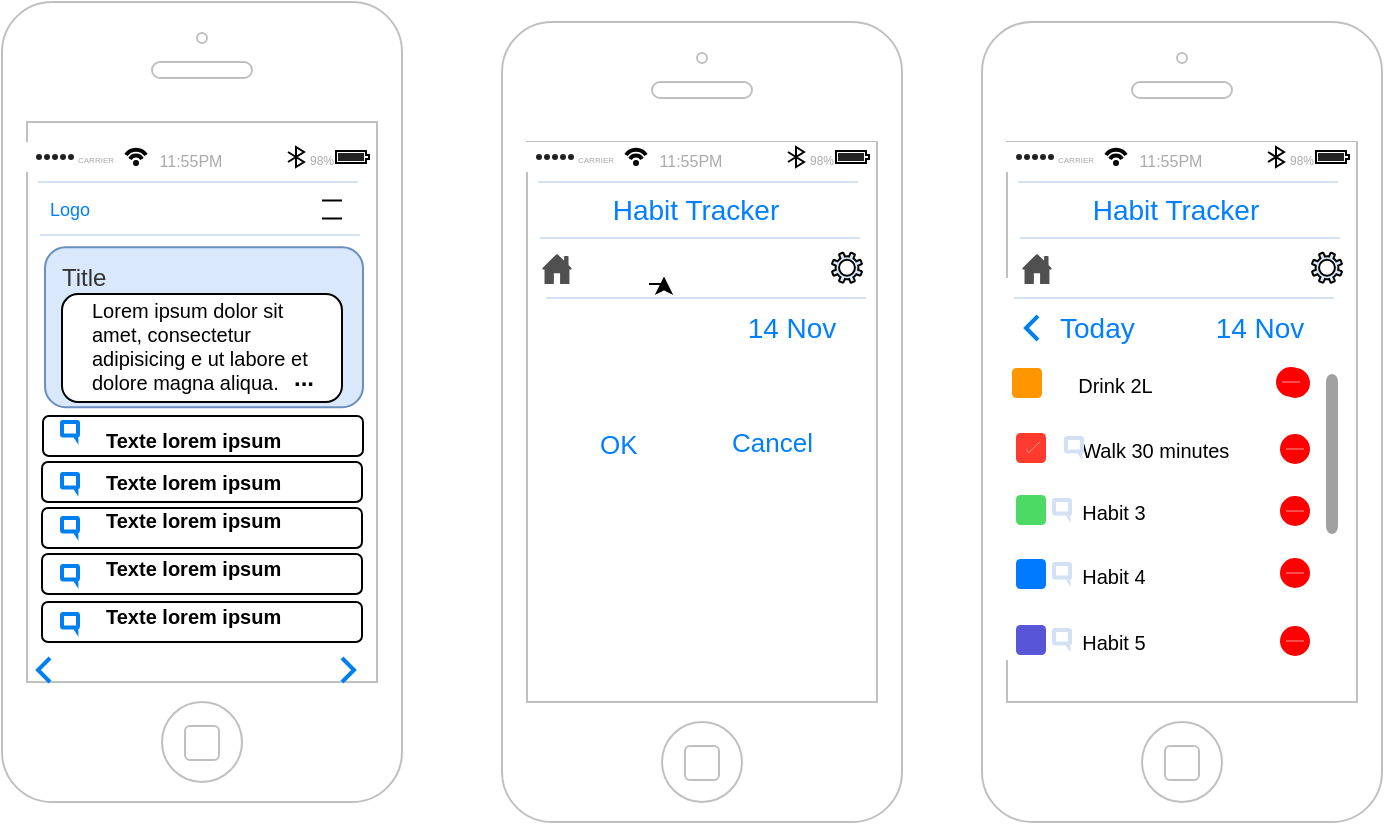 <mxfile version="21.1.5" type="github" pages="2">
  <diagram id="846f32cc-e7a7-a987-f8ec-650622d98a86" name="User mockups">
    <mxGraphModel dx="724" dy="333" grid="1" gridSize="10" guides="1" tooltips="1" connect="1" arrows="1" fold="1" page="1" pageScale="1" pageWidth="850" pageHeight="1100" background="#ffffff" math="0" shadow="0">
      <root>
        <mxCell id="0" />
        <mxCell id="1" parent="0" />
        <mxCell id="118" value="&lt;span style=&quot;font-family: &amp;#34;helvetica&amp;#34; ; font-style: normal ; letter-spacing: normal ; text-align: center ; text-indent: 0px ; text-transform: none ; white-space: nowrap ; word-spacing: 0px ; display: inline ; float: none&quot;&gt;&lt;font style=&quot;font-size: 14px&quot;&gt;Today&lt;/font&gt;&lt;/span&gt;" style="text;html=1;fontSize=14;fontColor=#007FFF;" parent="1" vertex="1">
          <mxGeometry x="397" y="148" width="60" height="30" as="geometry" />
        </mxCell>
        <mxCell id="2" value="" style="html=1;verticalLabelPosition=bottom;labelBackgroundColor=#ffffff;verticalAlign=top;shadow=0;dashed=0;strokeWidth=1;shape=mxgraph.ios7.misc.iphone;fillColor=#ffffff;strokeColor=#c0c0c0;movable=1;resizable=1;rotatable=1;deletable=1;editable=1;locked=0;connectable=1;" parent="1" vertex="1">
          <mxGeometry x="110" width="200" height="400" as="geometry" />
        </mxCell>
        <mxCell id="5" value="" style="html=1;strokeWidth=1;shadow=0;dashed=0;shape=mxgraph.ios7ui.appBar;fillColor=#ffffff;gradientColor=none;" parent="1" vertex="1">
          <mxGeometry x="122" y="70" width="175" height="15" as="geometry" />
        </mxCell>
        <mxCell id="6" value="CARRIER" style="shape=rect;align=left;fontSize=8;spacingLeft=24;fontSize=4;fontColor=#aaaaaa;strokeColor=none;fillColor=none;spacingTop=4;" parent="5" vertex="1">
          <mxGeometry y="0.5" width="50" height="13" relative="1" as="geometry">
            <mxPoint y="-6.5" as="offset" />
          </mxGeometry>
        </mxCell>
        <mxCell id="7" value="11:55PM" style="shape=rect;fontSize=8;fontColor=#aaaaaa;strokeColor=none;fillColor=none;spacingTop=4;" parent="5" vertex="1">
          <mxGeometry x="0.5" y="0.5" width="50" height="13" relative="1" as="geometry">
            <mxPoint x="-30" y="-6.5" as="offset" />
          </mxGeometry>
        </mxCell>
        <mxCell id="8" value="98%" style="shape=rect;align=right;fontSize=8;spacingRight=19;fontSize=6;fontColor=#aaaaaa;strokeColor=none;fillColor=none;spacingTop=4;" parent="5" vertex="1">
          <mxGeometry x="1" y="0.5" width="45" height="13" relative="1" as="geometry">
            <mxPoint x="-45" y="-6.5" as="offset" />
          </mxGeometry>
        </mxCell>
        <mxCell id="48" value="&lt;font style=&quot;font-size: 9px;&quot;&gt;Logo&lt;/font&gt;" style="text;html=1;strokeColor=none;fillColor=none;align=center;verticalAlign=middle;whiteSpace=wrap;rounded=0;fontSize=14;fontColor=#007FFF;" parent="1" vertex="1">
          <mxGeometry x="128" y="94" width="32" height="16" as="geometry" />
        </mxCell>
        <mxCell id="54" value="" style="line;strokeWidth=1;html=1;fillColor=none;fontSize=14;fontColor=#007FFF;strokeColor=#D4E1F5;" parent="1" vertex="1">
          <mxGeometry x="129" y="110" width="160" height="13" as="geometry" />
        </mxCell>
        <mxCell id="57" value="" style="line;strokeWidth=1;html=1;fillColor=none;fontSize=14;fontColor=#007FFF;strokeColor=#D4E1F5;" parent="1" vertex="1">
          <mxGeometry x="128" y="85" width="160" height="10" as="geometry" />
        </mxCell>
        <mxCell id="92" value="" style="html=1;verticalLabelPosition=bottom;labelBackgroundColor=#ffffff;verticalAlign=top;shadow=0;dashed=0;strokeWidth=1;shape=mxgraph.ios7.misc.iphone;fillColor=#ffffff;strokeColor=#c0c0c0;" parent="1" vertex="1">
          <mxGeometry x="360" y="10" width="200" height="400" as="geometry" />
        </mxCell>
        <mxCell id="93" value="" style="html=1;strokeWidth=1;shadow=0;dashed=0;shape=mxgraph.ios7ui.appBar;fillColor=#ffffff;gradientColor=none;" parent="1" vertex="1">
          <mxGeometry x="372" y="70" width="175" height="15" as="geometry" />
        </mxCell>
        <mxCell id="94" value="CARRIER" style="shape=rect;align=left;fontSize=8;spacingLeft=24;fontSize=4;fontColor=#aaaaaa;strokeColor=none;fillColor=none;spacingTop=4;" parent="93" vertex="1">
          <mxGeometry y="0.5" width="50" height="13" relative="1" as="geometry">
            <mxPoint y="-6.5" as="offset" />
          </mxGeometry>
        </mxCell>
        <mxCell id="95" value="11:55PM" style="shape=rect;fontSize=8;fontColor=#aaaaaa;strokeColor=none;fillColor=none;spacingTop=4;" parent="93" vertex="1">
          <mxGeometry x="0.5" y="0.5" width="50" height="13" relative="1" as="geometry">
            <mxPoint x="-30" y="-6.5" as="offset" />
          </mxGeometry>
        </mxCell>
        <mxCell id="96" value="98%" style="shape=rect;align=right;fontSize=8;spacingRight=19;fontSize=6;fontColor=#aaaaaa;strokeColor=none;fillColor=none;spacingTop=4;" parent="93" vertex="1">
          <mxGeometry x="1" y="0.5" width="45" height="13" relative="1" as="geometry">
            <mxPoint x="-45" y="-6.5" as="offset" />
          </mxGeometry>
        </mxCell>
        <mxCell id="97" value="" style="shape=rect;strokeColor=none;fillColor=#ffffff;gradientColor=none;shadow=0;" parent="1" vertex="1">
          <mxGeometry x="378" y="138" width="166" height="190" as="geometry" />
        </mxCell>
        <mxCell id="117" value="" style="html=1;verticalLabelPosition=bottom;labelBackgroundColor=#ffffff;verticalAlign=top;shadow=0;dashed=0;strokeWidth=2;shape=mxgraph.ios7.misc.left;strokeColor=#0080f0;fillColor=none;" parent="1" vertex="1">
          <mxGeometry x="128" y="328" width="6" height="12" as="geometry" />
        </mxCell>
        <mxCell id="119" value="" style="shadow=0;dashed=0;html=1;strokeColor=#000000;shape=mxgraph.mscae.enterprise.settings;fillColor=#dae8fc;fontSize=14;fontColor=#007FFF;" parent="1" vertex="1">
          <mxGeometry x="525" y="125.348" width="15" height="15" as="geometry" />
        </mxCell>
        <mxCell id="120" value="" style="shape=image;html=1;verticalAlign=top;verticalLabelPosition=bottom;labelBackgroundColor=#ffffff;imageAspect=0;aspect=fixed;image=https://cdn0.iconfinder.com/data/icons/feather/96/591273-bar-graph2-128.png;strokeColor=#007FFF;strokeWidth=4;fillColor=none;fontSize=14;fontColor=#007FFF;" parent="1" vertex="1">
          <mxGeometry x="474" y="126" width="15" height="15" as="geometry" />
        </mxCell>
        <mxCell id="121" value="" style="shadow=0;dashed=0;html=1;strokeColor=none;fillColor=#505050;labelPosition=center;verticalLabelPosition=bottom;verticalAlign=top;shape=mxgraph.office.concepts.home;fontSize=14;fontColor=#007FFF;" parent="1" vertex="1">
          <mxGeometry x="380" y="126" width="15" height="15" as="geometry" />
        </mxCell>
        <mxCell id="122" value="" style="shape=image;html=1;verticalAlign=top;verticalLabelPosition=bottom;labelBackgroundColor=#ffffff;imageAspect=0;aspect=fixed;image=https://cdn4.iconfinder.com/data/icons/wirecons-free-vector-icons/32/add-128.png;strokeColor=#000000;strokeWidth=4;fillColor=none;fontSize=14;fontColor=#007FFF;" parent="1" vertex="1">
          <mxGeometry x="426" y="126" width="15" height="15" as="geometry" />
        </mxCell>
        <mxCell id="123" value="Habit Tracker" style="text;html=1;strokeColor=none;fillColor=none;align=center;verticalAlign=middle;whiteSpace=wrap;rounded=0;fontSize=14;fontColor=#007FFF;" parent="1" vertex="1">
          <mxGeometry x="392" y="94" width="130" height="20" as="geometry" />
        </mxCell>
        <mxCell id="124" value="" style="line;strokeWidth=1;html=1;fillColor=none;fontSize=14;fontColor=#007FFF;strokeColor=#D4E1F5;" parent="1" vertex="1">
          <mxGeometry x="379" y="113" width="160" height="10" as="geometry" />
        </mxCell>
        <mxCell id="125" value="" style="line;strokeWidth=1;html=1;fillColor=none;fontSize=14;fontColor=#007FFF;strokeColor=#D4E1F5;" parent="1" vertex="1">
          <mxGeometry x="378" y="85" width="160" height="10" as="geometry" />
        </mxCell>
        <mxCell id="115" value="&lt;font style=&quot;font-size: 14px&quot;&gt;14 Nov&lt;/font&gt;" style="text;html=1;strokeColor=none;fillColor=none;align=center;verticalAlign=middle;whiteSpace=wrap;rounded=0;fontSize=14;fontColor=#007FFF;" parent="1" vertex="1">
          <mxGeometry x="473.452" y="153.571" width="64.452" height="18.095" as="geometry" />
        </mxCell>
        <mxCell id="116" value="" style="line;strokeWidth=1;html=1;fillColor=none;fontSize=14;fontColor=#007FFF;strokeColor=#D4E1F5;" parent="1" vertex="1">
          <mxGeometry x="382" y="143.429" width="160" height="9.048" as="geometry" />
        </mxCell>
        <mxCell id="126" value="Title" style="shape=rect;rounded=1;strokeColor=#6c8ebf;fillColor=#dae8fc;shadow=0;glass=0;fontFamily=Helvetica;fontSize=12;fontColor=#333333;align=left;html=0;verticalAlign=top;whiteSpace=wrap;spacing=8;spacingTop=-5;arcSize=13;fontStyle=0" parent="1" vertex="1">
          <mxGeometry x="131.5" y="122.62" width="159" height="80" as="geometry" />
        </mxCell>
        <mxCell id="140" value="OK" style="text;html=1;fontSize=13;fontColor=#007FFF;" parent="1" vertex="1">
          <mxGeometry x="407" y="207" width="70" height="30" as="geometry" />
        </mxCell>
        <mxCell id="141" value="Cancel" style="text;html=1;fontSize=13;fontColor=#007FFF;" parent="1" vertex="1">
          <mxGeometry x="473" y="206" width="70" height="30" as="geometry" />
        </mxCell>
        <mxCell id="191" value="" style="html=1;verticalLabelPosition=bottom;labelBackgroundColor=#ffffff;verticalAlign=top;shadow=0;dashed=0;strokeWidth=1;shape=mxgraph.ios7.misc.iphone;fillColor=#ffffff;strokeColor=#c0c0c0;" parent="1" vertex="1">
          <mxGeometry x="600" y="10" width="200" height="400" as="geometry" />
        </mxCell>
        <mxCell id="192" value="" style="html=1;strokeWidth=1;shadow=0;dashed=0;shape=mxgraph.ios7ui.appBar;fillColor=#ffffff;gradientColor=none;" parent="1" vertex="1">
          <mxGeometry x="612" y="70" width="175" height="15" as="geometry" />
        </mxCell>
        <mxCell id="193" value="CARRIER" style="shape=rect;align=left;fontSize=8;spacingLeft=24;fontSize=4;fontColor=#aaaaaa;strokeColor=none;fillColor=none;spacingTop=4;" parent="192" vertex="1">
          <mxGeometry y="0.5" width="50" height="13" relative="1" as="geometry">
            <mxPoint y="-6.5" as="offset" />
          </mxGeometry>
        </mxCell>
        <mxCell id="194" value="11:55PM" style="shape=rect;fontSize=8;fontColor=#aaaaaa;strokeColor=none;fillColor=none;spacingTop=4;" parent="192" vertex="1">
          <mxGeometry x="0.5" y="0.5" width="50" height="13" relative="1" as="geometry">
            <mxPoint x="-30" y="-6.5" as="offset" />
          </mxGeometry>
        </mxCell>
        <mxCell id="195" value="98%" style="shape=rect;align=right;fontSize=8;spacingRight=19;fontSize=6;fontColor=#aaaaaa;strokeColor=none;fillColor=none;spacingTop=4;" parent="192" vertex="1">
          <mxGeometry x="1" y="0.5" width="45" height="13" relative="1" as="geometry">
            <mxPoint x="-45" y="-6.5" as="offset" />
          </mxGeometry>
        </mxCell>
        <mxCell id="196" value="" style="shape=rect;strokeColor=none;fillColor=#ffffff;gradientColor=none;shadow=0;" parent="1" vertex="1">
          <mxGeometry x="612" y="138" width="164" height="190" as="geometry" />
        </mxCell>
        <mxCell id="197" value="    Drink 2L" style="shape=rect;strokeColor=none;fontSize=10;fontColor=#000000;resizeWidth=1;align=left;spacingLeft=25;spacingTop=2;" parent="196" vertex="1">
          <mxGeometry width="144" height="22" relative="1" as="geometry">
            <mxPoint y="42" as="offset" />
          </mxGeometry>
        </mxCell>
        <mxCell id="198" value="" style="shape=rect;rounded=1;rSize=3;strokeColor=none;fillColor=#FF9501;" parent="197" vertex="1">
          <mxGeometry y="0.5" width="15" height="15" relative="1" as="geometry">
            <mxPoint x="5" y="-7.5" as="offset" />
          </mxGeometry>
        </mxCell>
        <mxCell id="231" value="" style="html=1;verticalLabelPosition=bottom;labelBackgroundColor=#ffffff;verticalAlign=top;shadow=0;dashed=0;strokeWidth=2;shape=mxgraph.ios7.misc.delete;fillColor=#ff0000;strokeColor=#ffffff;fontSize=13;fontColor=#007FFF;" parent="197" vertex="1">
          <mxGeometry x="137" y="3" width="15" height="15" as="geometry" />
        </mxCell>
        <mxCell id="b9CjxAJ_3OgN8BvSwVcy-294" value="    Drink 2L" style="shape=rect;strokeColor=none;fontSize=10;fontColor=#000000;resizeWidth=1;align=left;spacingLeft=25;spacingTop=2;" vertex="1" parent="197">
          <mxGeometry x="-2" y="-0.5" width="144" height="22" as="geometry" />
        </mxCell>
        <mxCell id="b9CjxAJ_3OgN8BvSwVcy-295" value="" style="shape=rect;rounded=1;rSize=3;strokeColor=none;fillColor=#FF9501;" vertex="1" parent="b9CjxAJ_3OgN8BvSwVcy-294">
          <mxGeometry y="0.5" width="15" height="15" relative="1" as="geometry">
            <mxPoint x="5" y="-7.5" as="offset" />
          </mxGeometry>
        </mxCell>
        <mxCell id="b9CjxAJ_3OgN8BvSwVcy-296" value="" style="html=1;verticalLabelPosition=bottom;labelBackgroundColor=#ffffff;verticalAlign=top;shadow=0;dashed=0;strokeWidth=2;shape=mxgraph.ios7.misc.delete;fillColor=#ff0000;strokeColor=#ffffff;fontSize=13;fontColor=#007FFF;" vertex="1" parent="b9CjxAJ_3OgN8BvSwVcy-294">
          <mxGeometry x="137" y="3" width="15" height="15" as="geometry" />
        </mxCell>
        <mxCell id="202" value="    Walk 30 minutes" style="shape=rect;strokeColor=none;fontSize=10;fontColor=#000000;resizeWidth=1;align=left;spacingLeft=25;spacingTop=2;" parent="196" vertex="1">
          <mxGeometry width="152" height="22" relative="1" as="geometry">
            <mxPoint y="74" as="offset" />
          </mxGeometry>
        </mxCell>
        <mxCell id="203" value="" style="shape=rect;rounded=1;rSize=3;strokeColor=none;fillColor=#FF3B2F;" parent="202" vertex="1">
          <mxGeometry y="0.5" width="15" height="15" relative="1" as="geometry">
            <mxPoint x="5" y="-7.5" as="offset" />
          </mxGeometry>
        </mxCell>
        <mxCell id="205" value="" style="html=1;verticalLabelPosition=bottom;labelBackgroundColor=#ffffff;verticalAlign=top;shadow=0;dashed=0;strokeWidth=2;shape=mxgraph.ios7.misc.select;fillColor=none;strokeColor=#ffffff;" parent="202" vertex="1">
          <mxGeometry x="8.097" y="5" width="10.452" height="12" as="geometry" />
        </mxCell>
        <mxCell id="262" value="" style="html=1;verticalLabelPosition=bottom;labelBackgroundColor=#ffffff;verticalAlign=top;shadow=0;dashed=0;strokeWidth=2;shape=mxgraph.ios7.misc.delete;fillColor=#ff0000;strokeColor=#ffffff;fontSize=13;fontColor=#007FFF;" parent="202" vertex="1">
          <mxGeometry x="137" y="4" width="15" height="15" as="geometry" />
        </mxCell>
        <mxCell id="206" value="    Habit 3" style="shape=rect;strokeColor=none;fontSize=10;fontColor=#000000;resizeWidth=1;align=left;spacingLeft=25;spacingTop=2;" parent="196" vertex="1">
          <mxGeometry width="153" height="20" relative="1" as="geometry">
            <mxPoint y="106" as="offset" />
          </mxGeometry>
        </mxCell>
        <mxCell id="207" value="" style="shape=rect;rounded=1;rSize=3;strokeColor=none;fillColor=#4CDA64;" parent="206" vertex="1">
          <mxGeometry y="0.5" width="15" height="15" relative="1" as="geometry">
            <mxPoint x="5" y="-7.5" as="offset" />
          </mxGeometry>
        </mxCell>
        <mxCell id="209" value="" style="html=1;verticalLabelPosition=bottom;labelBackgroundColor=#ffffff;verticalAlign=top;strokeWidth=2;strokeColor=#D4E1F5;fillColor=none;shadow=0;dashed=0;shape=mxgraph.ios7.icons.message;fontSize=13;fontColor=#007FFF;" parent="206" vertex="1">
          <mxGeometry x="24" y="5" width="8" height="8" as="geometry" />
        </mxCell>
        <mxCell id="263" value="" style="html=1;verticalLabelPosition=bottom;labelBackgroundColor=#ffffff;verticalAlign=top;shadow=0;dashed=0;strokeWidth=2;shape=mxgraph.ios7.misc.delete;fillColor=#ff0000;strokeColor=#ffffff;fontSize=13;fontColor=#007FFF;" parent="206" vertex="1">
          <mxGeometry x="137" y="3" width="15" height="15" as="geometry" />
        </mxCell>
        <mxCell id="210" value="    Habit 4" style="shape=rect;strokeColor=none;fontSize=10;fontColor=#000000;resizeWidth=1;align=left;spacingLeft=25;spacingTop=2;" parent="196" vertex="1">
          <mxGeometry width="142.839" height="20" relative="1" as="geometry">
            <mxPoint y="138" as="offset" />
          </mxGeometry>
        </mxCell>
        <mxCell id="211" value="" style="shape=rect;rounded=1;rSize=3;strokeColor=none;fillColor=#007AFF;" parent="210" vertex="1">
          <mxGeometry y="0.5" width="15" height="15" relative="1" as="geometry">
            <mxPoint x="5" y="-7.5" as="offset" />
          </mxGeometry>
        </mxCell>
        <mxCell id="213" value="" style="html=1;verticalLabelPosition=bottom;labelBackgroundColor=#ffffff;verticalAlign=top;strokeWidth=2;strokeColor=#D4E1F5;fillColor=none;shadow=0;dashed=0;shape=mxgraph.ios7.icons.message;fontSize=13;fontColor=#007FFF;" parent="210" vertex="1">
          <mxGeometry x="24" y="5" width="8" height="8" as="geometry" />
        </mxCell>
        <mxCell id="214" value="    Habit 5" style="shape=rect;strokeColor=none;fontSize=10;fontColor=#000000;resizeWidth=1;align=left;spacingLeft=25;spacingTop=2;" parent="196" vertex="1">
          <mxGeometry width="152" height="20" relative="1" as="geometry">
            <mxPoint y="171" as="offset" />
          </mxGeometry>
        </mxCell>
        <mxCell id="215" value="" style="shape=rect;rounded=1;rSize=3;strokeColor=none;fillColor=#5855D6;" parent="214" vertex="1">
          <mxGeometry y="0.5" width="15" height="15" relative="1" as="geometry">
            <mxPoint x="5" y="-7.5" as="offset" />
          </mxGeometry>
        </mxCell>
        <mxCell id="217" value="" style="html=1;verticalLabelPosition=bottom;labelBackgroundColor=#ffffff;verticalAlign=top;strokeWidth=2;strokeColor=#D4E1F5;fillColor=none;shadow=0;dashed=0;shape=mxgraph.ios7.icons.message;fontSize=13;fontColor=#007FFF;" parent="214" vertex="1">
          <mxGeometry x="24" y="5" width="8" height="8" as="geometry" />
        </mxCell>
        <mxCell id="265" value="" style="html=1;verticalLabelPosition=bottom;labelBackgroundColor=#ffffff;verticalAlign=top;shadow=0;dashed=0;strokeWidth=2;shape=mxgraph.ios7.misc.delete;fillColor=#ff0000;strokeColor=#ffffff;fontSize=13;fontColor=#007FFF;" parent="214" vertex="1">
          <mxGeometry x="137" y="3" width="15" height="15" as="geometry" />
        </mxCell>
        <mxCell id="218" value="&lt;font style=&quot;font-size: 14px&quot;&gt;14 Nov&lt;/font&gt;" style="text;html=1;strokeColor=none;fillColor=none;align=center;verticalAlign=middle;whiteSpace=wrap;rounded=0;fontSize=14;fontColor=#007FFF;" parent="196" vertex="1">
          <mxGeometry x="95.452" y="15.571" width="64.452" height="18.095" as="geometry" />
        </mxCell>
        <mxCell id="219" value="" style="line;strokeWidth=1;html=1;fillColor=none;fontSize=14;fontColor=#007FFF;strokeColor=#D4E1F5;" parent="196" vertex="1">
          <mxGeometry x="4" y="5.429" width="160" height="9.048" as="geometry" />
        </mxCell>
        <mxCell id="220" value="" style="html=1;verticalLabelPosition=bottom;labelBackgroundColor=#ffffff;verticalAlign=top;shadow=0;dashed=0;strokeWidth=2;shape=mxgraph.ios7.misc.scroll_(vertical);fillColor=#a0a0a0;fontSize=9;fontColor=#007FFF;" parent="196" vertex="1">
          <mxGeometry x="160" y="48" width="6" height="80" as="geometry" />
        </mxCell>
        <mxCell id="261" style="edgeStyle=none;rounded=1;html=1;exitX=1;exitY=0.5;jettySize=auto;orthogonalLoop=1;strokeColor=#000000;fontSize=13;fontColor=#007FFF;" parent="196" source="197" target="197" edge="1">
          <mxGeometry relative="1" as="geometry" />
        </mxCell>
        <mxCell id="264" value="" style="html=1;verticalLabelPosition=bottom;labelBackgroundColor=#ffffff;verticalAlign=top;shadow=0;dashed=0;strokeWidth=2;shape=mxgraph.ios7.misc.delete;fillColor=#ff0000;strokeColor=#ffffff;fontSize=13;fontColor=#007FFF;" parent="196" vertex="1">
          <mxGeometry x="137" y="140" width="15" height="15" as="geometry" />
        </mxCell>
        <mxCell id="221" value="" style="html=1;verticalLabelPosition=bottom;labelBackgroundColor=#ffffff;verticalAlign=top;shadow=0;dashed=0;strokeWidth=2;shape=mxgraph.ios7.misc.left;strokeColor=#0080f0;fillColor=none;" parent="1" vertex="1">
          <mxGeometry x="622" y="157" width="6" height="12" as="geometry" />
        </mxCell>
        <mxCell id="222" value="&lt;span style=&quot;font-family: &amp;#34;helvetica&amp;#34; ; font-style: normal ; letter-spacing: normal ; text-align: center ; text-indent: 0px ; text-transform: none ; white-space: nowrap ; word-spacing: 0px ; display: inline ; float: none&quot;&gt;&lt;font style=&quot;font-size: 14px&quot;&gt;Today&lt;/font&gt;&lt;/span&gt;" style="text;html=1;fontSize=14;fontColor=#007FFF;" parent="1" vertex="1">
          <mxGeometry x="637" y="148" width="60" height="30" as="geometry" />
        </mxCell>
        <mxCell id="223" value="" style="shadow=0;dashed=0;html=1;strokeColor=#000000;shape=mxgraph.mscae.enterprise.settings;fillColor=#dae8fc;fontSize=14;fontColor=#007FFF;" parent="1" vertex="1">
          <mxGeometry x="765" y="125.348" width="15" height="15" as="geometry" />
        </mxCell>
        <mxCell id="224" value="" style="shape=image;html=1;verticalAlign=top;verticalLabelPosition=bottom;labelBackgroundColor=#ffffff;imageAspect=0;aspect=fixed;image=https://cdn0.iconfinder.com/data/icons/feather/96/591273-bar-graph2-128.png;strokeColor=#007FFF;strokeWidth=4;fillColor=none;fontSize=14;fontColor=#007FFF;" parent="1" vertex="1">
          <mxGeometry x="714" y="126" width="15" height="15" as="geometry" />
        </mxCell>
        <mxCell id="225" value="" style="shadow=0;dashed=0;html=1;strokeColor=none;fillColor=#505050;labelPosition=center;verticalLabelPosition=bottom;verticalAlign=top;shape=mxgraph.office.concepts.home;fontSize=14;fontColor=#007FFF;" parent="1" vertex="1">
          <mxGeometry x="620" y="126" width="15" height="15" as="geometry" />
        </mxCell>
        <mxCell id="226" value="" style="shape=image;html=1;verticalAlign=top;verticalLabelPosition=bottom;labelBackgroundColor=#ffffff;imageAspect=0;aspect=fixed;image=https://cdn4.iconfinder.com/data/icons/wirecons-free-vector-icons/32/add-128.png;strokeColor=#000000;strokeWidth=4;fillColor=none;fontSize=14;fontColor=#007FFF;" parent="1" vertex="1">
          <mxGeometry x="666" y="126" width="15" height="15" as="geometry" />
        </mxCell>
        <mxCell id="227" value="Habit Tracker" style="text;html=1;strokeColor=none;fillColor=none;align=center;verticalAlign=middle;whiteSpace=wrap;rounded=0;fontSize=14;fontColor=#007FFF;" parent="1" vertex="1">
          <mxGeometry x="632" y="94" width="130" height="20" as="geometry" />
        </mxCell>
        <mxCell id="228" value="" style="line;strokeWidth=1;html=1;fillColor=none;fontSize=14;fontColor=#007FFF;strokeColor=#D4E1F5;" parent="1" vertex="1">
          <mxGeometry x="619" y="113" width="160" height="10" as="geometry" />
        </mxCell>
        <mxCell id="229" value="" style="line;strokeWidth=1;html=1;fillColor=none;fontSize=14;fontColor=#007FFF;strokeColor=#D4E1F5;" parent="1" vertex="1">
          <mxGeometry x="618" y="85" width="160" height="10" as="geometry" />
        </mxCell>
        <mxCell id="230" value="" style="html=1;verticalLabelPosition=bottom;labelBackgroundColor=#ffffff;verticalAlign=top;strokeWidth=2;strokeColor=#D4E1F5;fillColor=none;shadow=0;dashed=0;shape=mxgraph.ios7.icons.message;fontSize=13;fontColor=#007FFF;" parent="1" vertex="1">
          <mxGeometry x="642" y="218" width="8" height="8" as="geometry" />
        </mxCell>
        <mxCell id="b9CjxAJ_3OgN8BvSwVcy-268" value="" style="endArrow=none;html=1;rounded=0;shape=link;width=9.048;" edge="1" parent="1">
          <mxGeometry width="50" height="50" relative="1" as="geometry">
            <mxPoint x="270" y="103.76" as="sourcePoint" />
            <mxPoint x="280" y="103.76" as="targetPoint" />
            <Array as="points" />
          </mxGeometry>
        </mxCell>
        <mxCell id="b9CjxAJ_3OgN8BvSwVcy-271" value="" style="html=1;verticalLabelPosition=bottom;labelBackgroundColor=#ffffff;verticalAlign=top;shadow=0;dashed=0;strokeWidth=2;shape=mxgraph.ios7.misc.left;strokeColor=#0080f0;fillColor=none;direction=west;" vertex="1" parent="1">
          <mxGeometry x="280" y="328" width="6" height="12" as="geometry" />
        </mxCell>
        <mxCell id="b9CjxAJ_3OgN8BvSwVcy-272" value="" style="rounded=1;whiteSpace=wrap;html=1;" vertex="1" parent="1">
          <mxGeometry x="130.5" y="207" width="160" height="20" as="geometry" />
        </mxCell>
        <mxCell id="b9CjxAJ_3OgN8BvSwVcy-276" value="" style="rounded=1;whiteSpace=wrap;html=1;" vertex="1" parent="1">
          <mxGeometry x="130" y="300" width="160" height="20" as="geometry" />
        </mxCell>
        <mxCell id="b9CjxAJ_3OgN8BvSwVcy-277" value="" style="rounded=1;whiteSpace=wrap;html=1;" vertex="1" parent="1">
          <mxGeometry x="130" y="230" width="160" height="20" as="geometry" />
        </mxCell>
        <mxCell id="b9CjxAJ_3OgN8BvSwVcy-278" value="" style="rounded=1;whiteSpace=wrap;html=1;" vertex="1" parent="1">
          <mxGeometry x="130" y="276" width="160" height="20" as="geometry" />
        </mxCell>
        <mxCell id="b9CjxAJ_3OgN8BvSwVcy-279" value="" style="rounded=1;whiteSpace=wrap;html=1;" vertex="1" parent="1">
          <mxGeometry x="130" y="253" width="160" height="20" as="geometry" />
        </mxCell>
        <mxCell id="b9CjxAJ_3OgN8BvSwVcy-281" value="" style="rounded=1;whiteSpace=wrap;html=1;" vertex="1" parent="1">
          <mxGeometry x="140" y="146" width="140" height="54" as="geometry" />
        </mxCell>
        <mxCell id="b9CjxAJ_3OgN8BvSwVcy-282" value="&lt;h1 style=&quot;font-size: 10px;&quot;&gt;&lt;span style=&quot;background-color: initial; font-weight: normal;&quot;&gt;Lorem ipsum dolor sit amet, consectetur adipisicing e ut labore et dolore magna aliqua.&lt;/span&gt;&lt;br&gt;&lt;/h1&gt;" style="text;html=1;strokeColor=none;fillColor=none;spacing=5;spacingTop=-20;whiteSpace=wrap;overflow=hidden;rounded=0;fontSize=10;" vertex="1" parent="1">
          <mxGeometry x="150" y="152.48" width="116" height="47.52" as="geometry" />
        </mxCell>
        <mxCell id="b9CjxAJ_3OgN8BvSwVcy-283" style="edgeStyle=orthogonalEdgeStyle;rounded=0;orthogonalLoop=1;jettySize=auto;html=1;exitX=0.5;exitY=1;exitDx=0;exitDy=0;entryX=1;entryY=0.75;entryDx=0;entryDy=0;" edge="1" parent="1" source="122" target="122">
          <mxGeometry relative="1" as="geometry" />
        </mxCell>
        <mxCell id="b9CjxAJ_3OgN8BvSwVcy-288" value="&lt;b&gt;...&lt;/b&gt;" style="text;html=1;strokeColor=none;fillColor=none;align=center;verticalAlign=middle;whiteSpace=wrap;rounded=0;" vertex="1" parent="1">
          <mxGeometry x="230.5" y="172.62" width="59.5" height="30" as="geometry" />
        </mxCell>
        <mxCell id="200" value="" style="html=1;verticalLabelPosition=bottom;labelBackgroundColor=#ffffff;verticalAlign=top;shadow=0;dashed=0;strokeWidth=2;shape=mxgraph.ios7.misc.select;fillColor=none;strokeColor=#ffffff;" parent="1" vertex="1">
          <mxGeometry x="139.997" y="210" width="10.452" height="12" as="geometry" />
        </mxCell>
        <mxCell id="201" value="" style="html=1;verticalLabelPosition=bottom;labelBackgroundColor=#ffffff;verticalAlign=top;strokeWidth=2;strokeColor=#0080F0;fillColor=#ffffff;shadow=0;dashed=0;shape=mxgraph.ios7.icons.message;fontSize=13;fontColor=#007FFF;" parent="1" vertex="1">
          <mxGeometry x="140" y="210" width="8" height="8" as="geometry" />
        </mxCell>
        <mxCell id="b9CjxAJ_3OgN8BvSwVcy-290" value="" style="html=1;verticalLabelPosition=bottom;labelBackgroundColor=#ffffff;verticalAlign=top;strokeWidth=2;strokeColor=#0080F0;fillColor=#ffffff;shadow=0;dashed=0;shape=mxgraph.ios7.icons.message;fontSize=13;fontColor=#007FFF;" vertex="1" parent="1">
          <mxGeometry x="140" y="236" width="8" height="8" as="geometry" />
        </mxCell>
        <mxCell id="b9CjxAJ_3OgN8BvSwVcy-291" value="" style="html=1;verticalLabelPosition=bottom;labelBackgroundColor=#ffffff;verticalAlign=top;strokeWidth=2;strokeColor=#0080F0;fillColor=#ffffff;shadow=0;dashed=0;shape=mxgraph.ios7.icons.message;fontSize=13;fontColor=#007FFF;" vertex="1" parent="1">
          <mxGeometry x="140" y="258" width="8" height="8" as="geometry" />
        </mxCell>
        <mxCell id="b9CjxAJ_3OgN8BvSwVcy-292" value="" style="html=1;verticalLabelPosition=bottom;labelBackgroundColor=#ffffff;verticalAlign=top;strokeWidth=2;strokeColor=#0080F0;fillColor=#ffffff;shadow=0;dashed=0;shape=mxgraph.ios7.icons.message;fontSize=13;fontColor=#007FFF;" vertex="1" parent="1">
          <mxGeometry x="140" y="282" width="8" height="8" as="geometry" />
        </mxCell>
        <mxCell id="b9CjxAJ_3OgN8BvSwVcy-293" value="" style="html=1;verticalLabelPosition=bottom;labelBackgroundColor=#ffffff;verticalAlign=top;strokeWidth=2;strokeColor=#0080F0;fillColor=#ffffff;shadow=0;dashed=0;shape=mxgraph.ios7.icons.message;fontSize=13;fontColor=#007FFF;" vertex="1" parent="1">
          <mxGeometry x="140" y="306" width="8" height="8" as="geometry" />
        </mxCell>
        <mxCell id="b9CjxAJ_3OgN8BvSwVcy-297" value="&lt;b&gt;Texte lorem ipsum&lt;/b&gt;" style="text;html=1;strokeColor=none;fillColor=none;align=left;verticalAlign=middle;whiteSpace=wrap;rounded=0;fontSize=10;" vertex="1" parent="1">
          <mxGeometry x="160" y="212" width="102" height="14" as="geometry" />
        </mxCell>
        <mxCell id="b9CjxAJ_3OgN8BvSwVcy-298" value="&lt;b&gt;Texte lorem ipsum&lt;/b&gt;" style="text;html=1;strokeColor=none;fillColor=none;align=left;verticalAlign=middle;whiteSpace=wrap;rounded=0;fontSize=10;" vertex="1" parent="1">
          <mxGeometry x="160" y="233" width="102" height="14" as="geometry" />
        </mxCell>
        <mxCell id="b9CjxAJ_3OgN8BvSwVcy-299" value="&lt;b&gt;Texte lorem ipsum&lt;/b&gt;" style="text;html=1;strokeColor=none;fillColor=none;align=left;verticalAlign=middle;whiteSpace=wrap;rounded=0;fontSize=10;" vertex="1" parent="1">
          <mxGeometry x="160" y="252" width="102" height="14" as="geometry" />
        </mxCell>
        <mxCell id="b9CjxAJ_3OgN8BvSwVcy-300" value="&lt;b&gt;Texte lorem ipsum&lt;/b&gt;" style="text;html=1;strokeColor=none;fillColor=none;align=left;verticalAlign=middle;whiteSpace=wrap;rounded=0;fontSize=10;" vertex="1" parent="1">
          <mxGeometry x="160" y="276" width="102" height="14" as="geometry" />
        </mxCell>
        <mxCell id="b9CjxAJ_3OgN8BvSwVcy-301" value="&lt;b&gt;Texte lorem ipsum&lt;/b&gt;" style="text;html=1;strokeColor=none;fillColor=none;align=left;verticalAlign=middle;whiteSpace=wrap;rounded=0;fontSize=10;" vertex="1" parent="1">
          <mxGeometry x="160" y="300" width="102" height="14" as="geometry" />
        </mxCell>
      </root>
    </mxGraphModel>
  </diagram>
  <diagram id="b317513f-3a18-7c5e-11f3-49e492f8f808" name="Coach mockups">
    <mxGraphModel shadow="0" fold="1" math="0" pageScale="1" background="#ffffff" pageWidth="850" pageHeight="1100">
      <root>
        <mxCell id="0" />
        <mxCell id="1" parent="0" />
      </root>
    </mxGraphModel>
  </diagram>
</mxfile>
